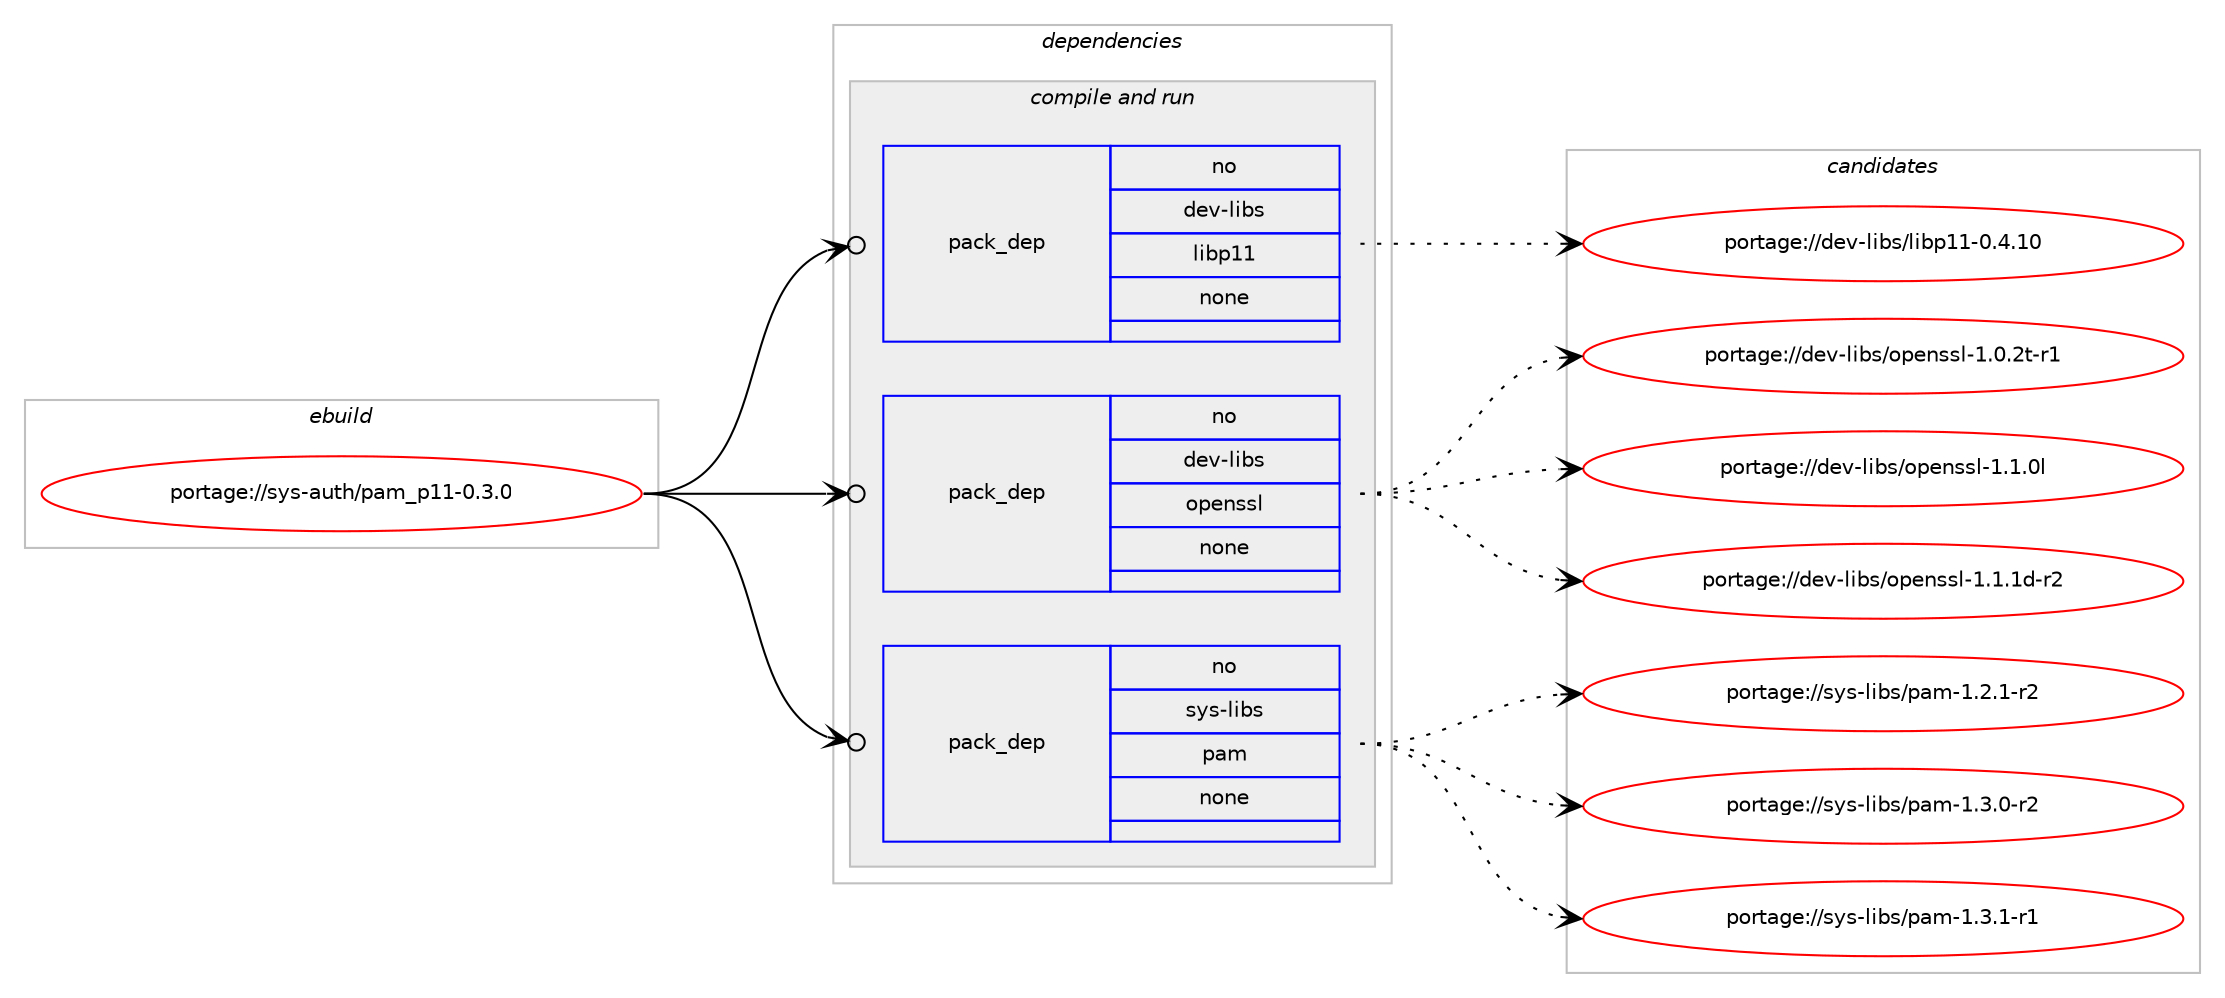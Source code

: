 digraph prolog {

# *************
# Graph options
# *************

newrank=true;
concentrate=true;
compound=true;
graph [rankdir=LR,fontname=Helvetica,fontsize=10,ranksep=1.5];#, ranksep=2.5, nodesep=0.2];
edge  [arrowhead=vee];
node  [fontname=Helvetica,fontsize=10];

# **********
# The ebuild
# **********

subgraph cluster_leftcol {
color=gray;
rank=same;
label=<<i>ebuild</i>>;
id [label="portage://sys-auth/pam_p11-0.3.0", color=red, width=4, href="../sys-auth/pam_p11-0.3.0.svg"];
}

# ****************
# The dependencies
# ****************

subgraph cluster_midcol {
color=gray;
label=<<i>dependencies</i>>;
subgraph cluster_compile {
fillcolor="#eeeeee";
style=filled;
label=<<i>compile</i>>;
}
subgraph cluster_compileandrun {
fillcolor="#eeeeee";
style=filled;
label=<<i>compile and run</i>>;
subgraph pack305902 {
dependency413355 [label=<<TABLE BORDER="0" CELLBORDER="1" CELLSPACING="0" CELLPADDING="4" WIDTH="220"><TR><TD ROWSPAN="6" CELLPADDING="30">pack_dep</TD></TR><TR><TD WIDTH="110">no</TD></TR><TR><TD>dev-libs</TD></TR><TR><TD>libp11</TD></TR><TR><TD>none</TD></TR><TR><TD></TD></TR></TABLE>>, shape=none, color=blue];
}
id:e -> dependency413355:w [weight=20,style="solid",arrowhead="odotvee"];
subgraph pack305903 {
dependency413356 [label=<<TABLE BORDER="0" CELLBORDER="1" CELLSPACING="0" CELLPADDING="4" WIDTH="220"><TR><TD ROWSPAN="6" CELLPADDING="30">pack_dep</TD></TR><TR><TD WIDTH="110">no</TD></TR><TR><TD>dev-libs</TD></TR><TR><TD>openssl</TD></TR><TR><TD>none</TD></TR><TR><TD></TD></TR></TABLE>>, shape=none, color=blue];
}
id:e -> dependency413356:w [weight=20,style="solid",arrowhead="odotvee"];
subgraph pack305904 {
dependency413357 [label=<<TABLE BORDER="0" CELLBORDER="1" CELLSPACING="0" CELLPADDING="4" WIDTH="220"><TR><TD ROWSPAN="6" CELLPADDING="30">pack_dep</TD></TR><TR><TD WIDTH="110">no</TD></TR><TR><TD>sys-libs</TD></TR><TR><TD>pam</TD></TR><TR><TD>none</TD></TR><TR><TD></TD></TR></TABLE>>, shape=none, color=blue];
}
id:e -> dependency413357:w [weight=20,style="solid",arrowhead="odotvee"];
}
subgraph cluster_run {
fillcolor="#eeeeee";
style=filled;
label=<<i>run</i>>;
}
}

# **************
# The candidates
# **************

subgraph cluster_choices {
rank=same;
color=gray;
label=<<i>candidates</i>>;

subgraph choice305902 {
color=black;
nodesep=1;
choiceportage10010111845108105981154710810598112494945484652464948 [label="portage://dev-libs/libp11-0.4.10", color=red, width=4,href="../dev-libs/libp11-0.4.10.svg"];
dependency413355:e -> choiceportage10010111845108105981154710810598112494945484652464948:w [style=dotted,weight="100"];
}
subgraph choice305903 {
color=black;
nodesep=1;
choiceportage1001011184510810598115471111121011101151151084549464846501164511449 [label="portage://dev-libs/openssl-1.0.2t-r1", color=red, width=4,href="../dev-libs/openssl-1.0.2t-r1.svg"];
choiceportage100101118451081059811547111112101110115115108454946494648108 [label="portage://dev-libs/openssl-1.1.0l", color=red, width=4,href="../dev-libs/openssl-1.1.0l.svg"];
choiceportage1001011184510810598115471111121011101151151084549464946491004511450 [label="portage://dev-libs/openssl-1.1.1d-r2", color=red, width=4,href="../dev-libs/openssl-1.1.1d-r2.svg"];
dependency413356:e -> choiceportage1001011184510810598115471111121011101151151084549464846501164511449:w [style=dotted,weight="100"];
dependency413356:e -> choiceportage100101118451081059811547111112101110115115108454946494648108:w [style=dotted,weight="100"];
dependency413356:e -> choiceportage1001011184510810598115471111121011101151151084549464946491004511450:w [style=dotted,weight="100"];
}
subgraph choice305904 {
color=black;
nodesep=1;
choiceportage115121115451081059811547112971094549465046494511450 [label="portage://sys-libs/pam-1.2.1-r2", color=red, width=4,href="../sys-libs/pam-1.2.1-r2.svg"];
choiceportage115121115451081059811547112971094549465146484511450 [label="portage://sys-libs/pam-1.3.0-r2", color=red, width=4,href="../sys-libs/pam-1.3.0-r2.svg"];
choiceportage115121115451081059811547112971094549465146494511449 [label="portage://sys-libs/pam-1.3.1-r1", color=red, width=4,href="../sys-libs/pam-1.3.1-r1.svg"];
dependency413357:e -> choiceportage115121115451081059811547112971094549465046494511450:w [style=dotted,weight="100"];
dependency413357:e -> choiceportage115121115451081059811547112971094549465146484511450:w [style=dotted,weight="100"];
dependency413357:e -> choiceportage115121115451081059811547112971094549465146494511449:w [style=dotted,weight="100"];
}
}

}
